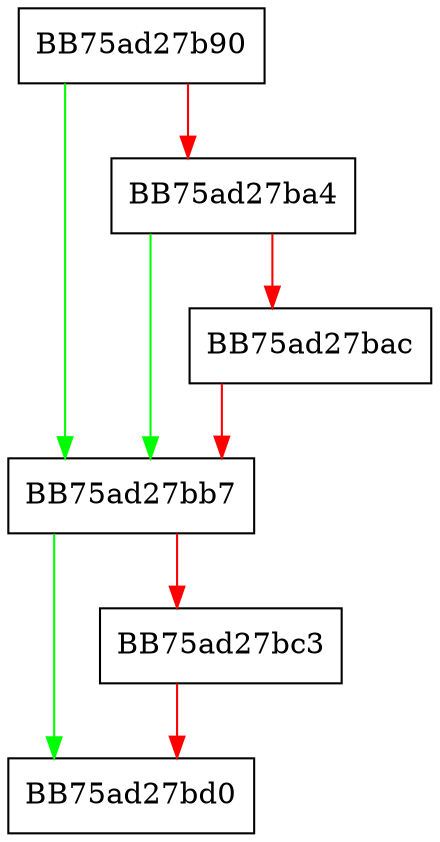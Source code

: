 digraph CleanupLSPHelper {
  node [shape="box"];
  graph [splines=ortho];
  BB75ad27b90 -> BB75ad27bb7 [color="green"];
  BB75ad27b90 -> BB75ad27ba4 [color="red"];
  BB75ad27ba4 -> BB75ad27bb7 [color="green"];
  BB75ad27ba4 -> BB75ad27bac [color="red"];
  BB75ad27bac -> BB75ad27bb7 [color="red"];
  BB75ad27bb7 -> BB75ad27bd0 [color="green"];
  BB75ad27bb7 -> BB75ad27bc3 [color="red"];
  BB75ad27bc3 -> BB75ad27bd0 [color="red"];
}